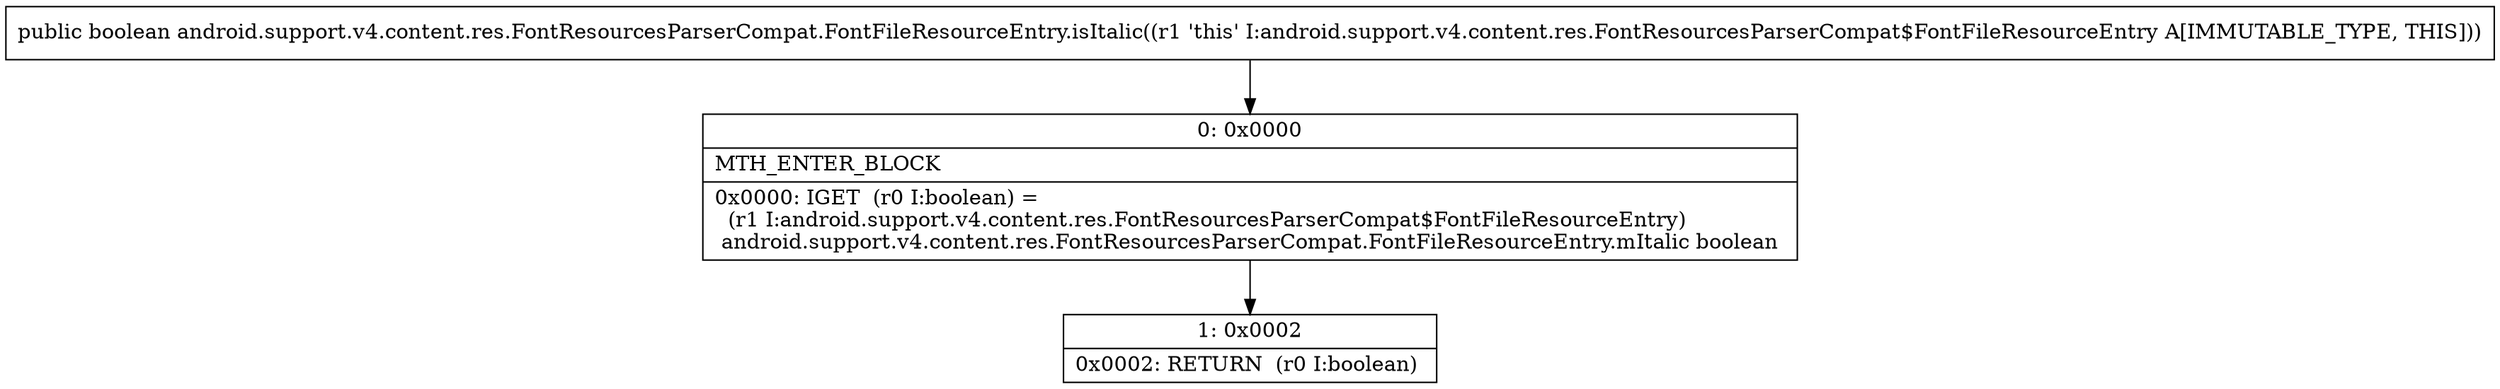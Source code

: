 digraph "CFG forandroid.support.v4.content.res.FontResourcesParserCompat.FontFileResourceEntry.isItalic()Z" {
Node_0 [shape=record,label="{0\:\ 0x0000|MTH_ENTER_BLOCK\l|0x0000: IGET  (r0 I:boolean) = \l  (r1 I:android.support.v4.content.res.FontResourcesParserCompat$FontFileResourceEntry)\l android.support.v4.content.res.FontResourcesParserCompat.FontFileResourceEntry.mItalic boolean \l}"];
Node_1 [shape=record,label="{1\:\ 0x0002|0x0002: RETURN  (r0 I:boolean) \l}"];
MethodNode[shape=record,label="{public boolean android.support.v4.content.res.FontResourcesParserCompat.FontFileResourceEntry.isItalic((r1 'this' I:android.support.v4.content.res.FontResourcesParserCompat$FontFileResourceEntry A[IMMUTABLE_TYPE, THIS])) }"];
MethodNode -> Node_0;
Node_0 -> Node_1;
}

